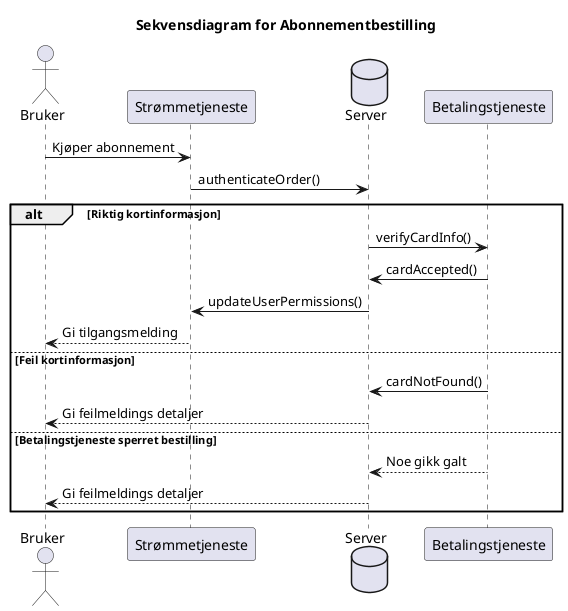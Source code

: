 @startuml Sekvensdiagram
' Oppgave: 
' Lag et sekvensdiagram som viser hvordan flyten 
' mellom hvert lag i systemet kan være når en bruker ønsker å betale 
' for innhold på en slik tjeneste. Anta at kunden betaler med et 
' kredittkort. Bruk verb eller metodenavn som tekst over hver pil.

' Hoved ting som bruker,server og 3. parts betalingstjenester
title Sekvensdiagram for Abonnementbestilling
actor Bruker                   as bruker
participant Strømmetjeneste    as stream
database Server                as server
participant Betalingstjeneste  as 3rd

' Handlinger
bruker -> stream      : Kjøper abonnement
stream -> server      : authenticateOrder()
alt Riktig kortinformasjon
    server -> 3rd     : verifyCardInfo()
    3rd -> server     : cardAccepted()
    server -> stream  : updateUserPermissions()
    stream --> bruker : Gi tilgangsmelding 
else Feil kortinformasjon
    3rd -> server    : cardNotFound()
    server --> bruker : Gi feilmeldings detaljer
else Betalingstjeneste sperret bestilling
    'server -> 3rd     : verifyCardInfo()
    3rd --> server    : Noe gikk galt
    server --> bruker : Gi feilmeldings detaljer 
end
@enduml